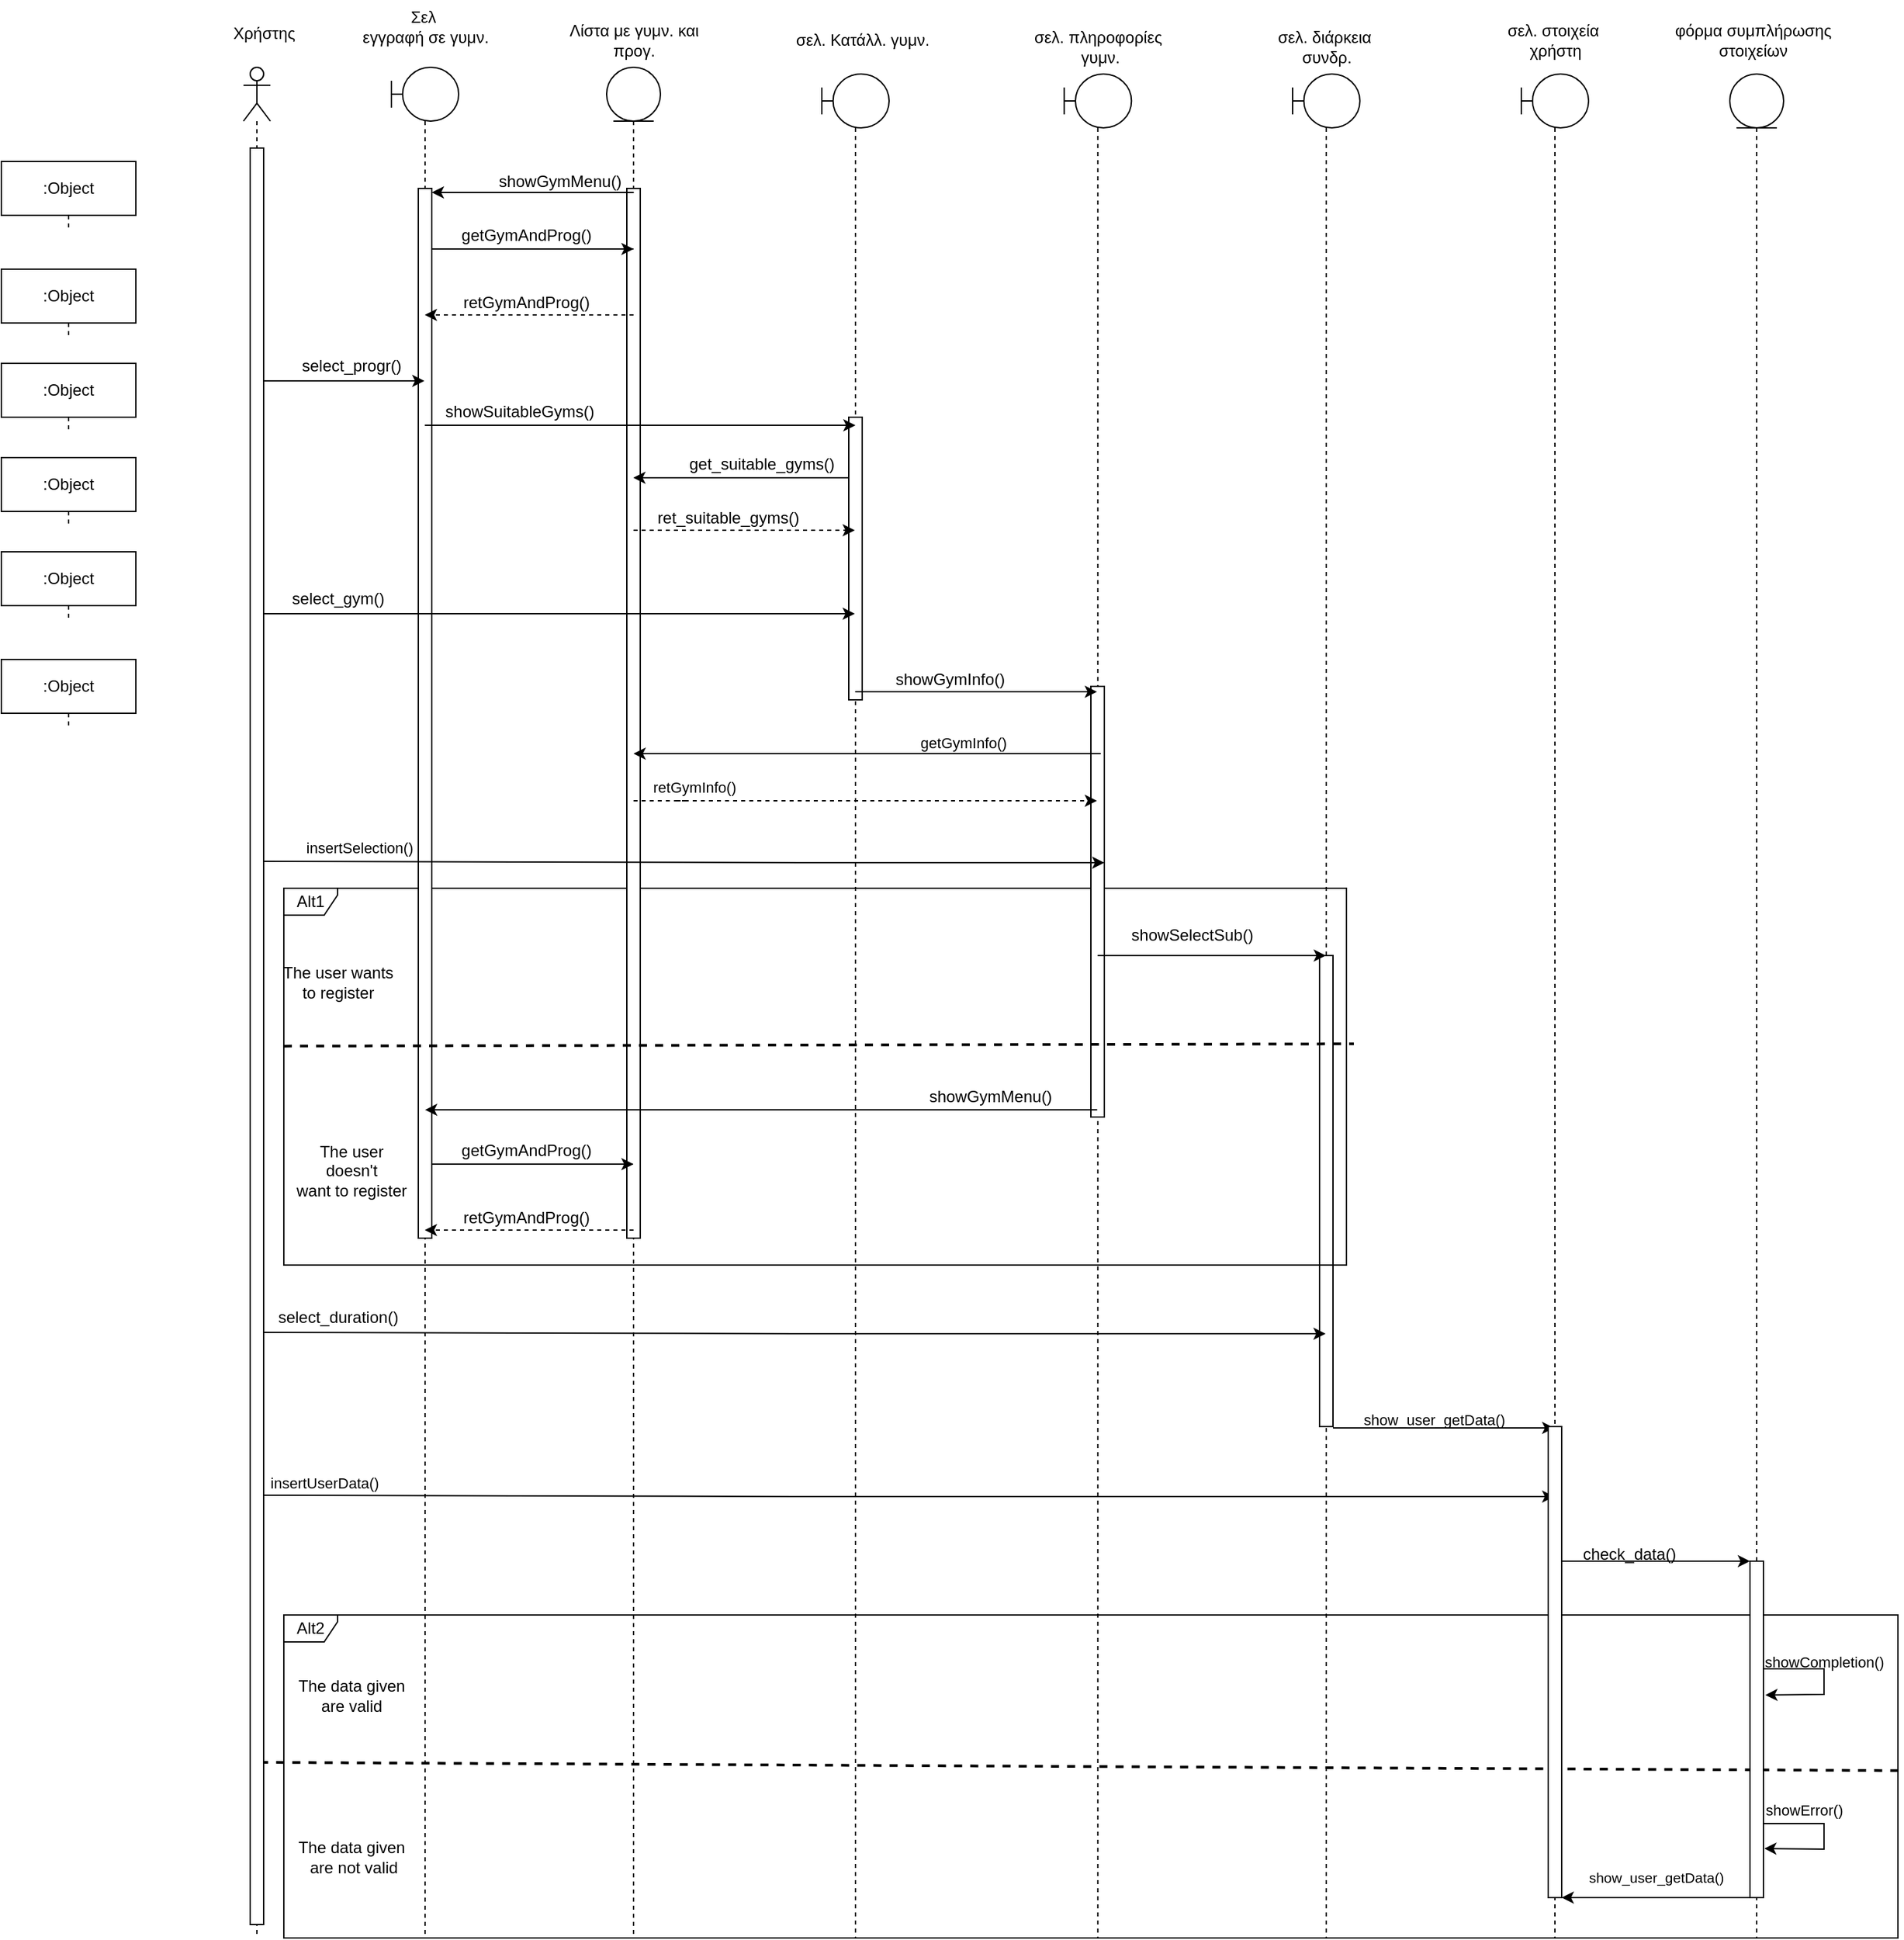<mxfile version="20.8.16" type="device"><diagram name="Σελίδα-1" id="bnlR6SahmsRWUH3v-4KW"><mxGraphModel dx="2837" dy="974" grid="1" gridSize="10" guides="1" tooltips="1" connect="1" arrows="1" fold="1" page="1" pageScale="1" pageWidth="1169" pageHeight="1654" math="0" shadow="0"><root><mxCell id="0"/><mxCell id="1" parent="0"/><mxCell id="4nMGlKhWPUo4mE3yYb9U-2" value="" style="shape=umlLifeline;perimeter=lifelinePerimeter;whiteSpace=wrap;html=1;container=1;dropTarget=0;collapsible=0;recursiveResize=0;outlineConnect=0;portConstraint=eastwest;newEdgeStyle={&quot;edgeStyle&quot;:&quot;elbowEdgeStyle&quot;,&quot;elbow&quot;:&quot;vertical&quot;,&quot;curved&quot;:0,&quot;rounded&quot;:0};participant=umlBoundary;" parent="1" vertex="1"><mxGeometry x="790" y="265" width="50" height="1385" as="geometry"/></mxCell><mxCell id="_HtZvy6H4poGQE2jAPsX-6" value="" style="html=1;points=[];perimeter=orthogonalPerimeter;" vertex="1" parent="1"><mxGeometry x="810" y="920" width="10" height="350" as="geometry"/></mxCell><mxCell id="nyDjOfrzS_PwR3EFZTjZ-3" value="" style="shape=umlLifeline;perimeter=lifelinePerimeter;whiteSpace=wrap;html=1;container=1;dropTarget=0;collapsible=0;recursiveResize=0;outlineConnect=0;portConstraint=eastwest;newEdgeStyle={&quot;edgeStyle&quot;:&quot;elbowEdgeStyle&quot;,&quot;elbow&quot;:&quot;vertical&quot;,&quot;curved&quot;:0,&quot;rounded&quot;:0};participant=umlBoundary;" parent="1" vertex="1"><mxGeometry x="620.19" y="265" width="50" height="1385" as="geometry"/></mxCell><mxCell id="4nMGlKhWPUo4mE3yYb9U-44" value="Alt1" style="shape=umlFrame;whiteSpace=wrap;html=1;pointerEvents=0;width=40;height=20;" parent="1" vertex="1"><mxGeometry x="40" y="870" width="790" height="280" as="geometry"/></mxCell><mxCell id="_HtZvy6H4poGQE2jAPsX-5" value="" style="html=1;points=[];perimeter=orthogonalPerimeter;" vertex="1" parent="1"><mxGeometry x="640" y="720" width="10" height="320" as="geometry"/></mxCell><mxCell id="nyDjOfrzS_PwR3EFZTjZ-5" value="" style="shape=umlLifeline;perimeter=lifelinePerimeter;whiteSpace=wrap;html=1;container=1;dropTarget=0;collapsible=0;recursiveResize=0;outlineConnect=0;portConstraint=eastwest;newEdgeStyle={&quot;edgeStyle&quot;:&quot;elbowEdgeStyle&quot;,&quot;elbow&quot;:&quot;vertical&quot;,&quot;curved&quot;:0,&quot;rounded&quot;:0};participant=umlBoundary;" parent="1" vertex="1"><mxGeometry x="120" y="260" width="50" height="1390" as="geometry"/></mxCell><mxCell id="_HtZvy6H4poGQE2jAPsX-2" value="" style="html=1;points=[];perimeter=orthogonalPerimeter;" vertex="1" parent="1"><mxGeometry x="140" y="350" width="10" height="780" as="geometry"/></mxCell><mxCell id="nyDjOfrzS_PwR3EFZTjZ-4" value="" style="shape=umlLifeline;perimeter=lifelinePerimeter;whiteSpace=wrap;html=1;container=1;dropTarget=0;collapsible=0;recursiveResize=0;outlineConnect=0;portConstraint=eastwest;newEdgeStyle={&quot;edgeStyle&quot;:&quot;elbowEdgeStyle&quot;,&quot;elbow&quot;:&quot;vertical&quot;,&quot;curved&quot;:0,&quot;rounded&quot;:0};participant=umlBoundary;" parent="1" vertex="1"><mxGeometry x="440" y="265" width="50" height="1385" as="geometry"/></mxCell><mxCell id="_HtZvy6H4poGQE2jAPsX-4" value="" style="html=1;points=[];perimeter=orthogonalPerimeter;" vertex="1" parent="1"><mxGeometry x="460" y="520" width="10" height="210" as="geometry"/></mxCell><mxCell id="nyDjOfrzS_PwR3EFZTjZ-8" value="" style="shape=umlLifeline;perimeter=lifelinePerimeter;whiteSpace=wrap;html=1;container=1;dropTarget=0;collapsible=0;recursiveResize=0;outlineConnect=0;portConstraint=eastwest;newEdgeStyle={&quot;edgeStyle&quot;:&quot;elbowEdgeStyle&quot;,&quot;elbow&quot;:&quot;vertical&quot;,&quot;curved&quot;:0,&quot;rounded&quot;:0};participant=umlEntity;" parent="1" vertex="1"><mxGeometry x="280" y="260" width="40" height="1390" as="geometry"/></mxCell><mxCell id="_HtZvy6H4poGQE2jAPsX-3" value="" style="html=1;points=[];perimeter=orthogonalPerimeter;" vertex="1" parent="1"><mxGeometry x="295" y="350" width="10" height="780" as="geometry"/></mxCell><mxCell id="nyDjOfrzS_PwR3EFZTjZ-1" value="" style="shape=umlLifeline;perimeter=lifelinePerimeter;whiteSpace=wrap;html=1;container=1;dropTarget=0;collapsible=0;recursiveResize=0;outlineConnect=0;portConstraint=eastwest;newEdgeStyle={&quot;edgeStyle&quot;:&quot;elbowEdgeStyle&quot;,&quot;elbow&quot;:&quot;vertical&quot;,&quot;curved&quot;:0,&quot;rounded&quot;:0};participant=umlActor;" parent="1" vertex="1"><mxGeometry x="10" y="260" width="20" height="1390" as="geometry"/></mxCell><mxCell id="nyDjOfrzS_PwR3EFZTjZ-2" value="" style="shape=umlLifeline;perimeter=lifelinePerimeter;whiteSpace=wrap;html=1;container=1;dropTarget=0;collapsible=0;recursiveResize=0;outlineConnect=0;portConstraint=eastwest;newEdgeStyle={&quot;edgeStyle&quot;:&quot;elbowEdgeStyle&quot;,&quot;elbow&quot;:&quot;vertical&quot;,&quot;curved&quot;:0,&quot;rounded&quot;:0};participant=umlBoundary;" parent="1" vertex="1"><mxGeometry x="960" y="265" width="50" height="1385" as="geometry"/></mxCell><mxCell id="nyDjOfrzS_PwR3EFZTjZ-10" value="Σελ&amp;nbsp;&lt;br&gt;εγγραφή σε γυμν." style="text;html=1;align=center;verticalAlign=middle;resizable=0;points=[];autosize=1;strokeColor=none;fillColor=none;" parent="1" vertex="1"><mxGeometry x="85" y="210" width="120" height="40" as="geometry"/></mxCell><mxCell id="nyDjOfrzS_PwR3EFZTjZ-11" value="Λίστα με γυμν. και &lt;br&gt;προγ." style="text;html=1;align=center;verticalAlign=middle;resizable=0;points=[];autosize=1;strokeColor=none;fillColor=none;" parent="1" vertex="1"><mxGeometry x="240" y="220" width="120" height="40" as="geometry"/></mxCell><mxCell id="nyDjOfrzS_PwR3EFZTjZ-12" value="σελ. Κατάλλ. γυμν." style="text;html=1;align=center;verticalAlign=middle;resizable=0;points=[];autosize=1;strokeColor=none;fillColor=none;" parent="1" vertex="1"><mxGeometry x="410" y="225" width="120" height="30" as="geometry"/></mxCell><mxCell id="nyDjOfrzS_PwR3EFZTjZ-13" value="σελ. πληροφορίες&lt;br&gt;&amp;nbsp;γυμν." style="text;html=1;align=center;verticalAlign=middle;resizable=0;points=[];autosize=1;strokeColor=none;fillColor=none;" parent="1" vertex="1"><mxGeometry x="585" y="225" width="120" height="40" as="geometry"/></mxCell><mxCell id="nyDjOfrzS_PwR3EFZTjZ-15" value="σελ. διάρκεια&amp;nbsp;&lt;br&gt;συνδρ." style="text;html=1;align=center;verticalAlign=middle;resizable=0;points=[];autosize=1;strokeColor=none;fillColor=none;" parent="1" vertex="1"><mxGeometry x="765" y="225" width="100" height="40" as="geometry"/></mxCell><mxCell id="44u1UOUTEwnYV24cD757-49" value=":Object" style="shape=umlLifeline;perimeter=lifelinePerimeter;whiteSpace=wrap;html=1;container=1;collapsible=0;recursiveResize=0;outlineConnect=0;" parent="1" vertex="1"><mxGeometry x="-170" y="550" width="100" height="50" as="geometry"/></mxCell><mxCell id="44u1UOUTEwnYV24cD757-50" value=":Object" style="shape=umlLifeline;perimeter=lifelinePerimeter;whiteSpace=wrap;html=1;container=1;collapsible=0;recursiveResize=0;outlineConnect=0;" parent="1" vertex="1"><mxGeometry x="-170" y="620" width="100" height="50" as="geometry"/></mxCell><mxCell id="44u1UOUTEwnYV24cD757-51" value=":Object" style="shape=umlLifeline;perimeter=lifelinePerimeter;whiteSpace=wrap;html=1;container=1;collapsible=0;recursiveResize=0;outlineConnect=0;" parent="1" vertex="1"><mxGeometry x="-170" y="700" width="100" height="50" as="geometry"/></mxCell><mxCell id="44u1UOUTEwnYV24cD757-54" value=":Object" style="shape=umlLifeline;perimeter=lifelinePerimeter;whiteSpace=wrap;html=1;container=1;collapsible=0;recursiveResize=0;outlineConnect=0;" parent="1" vertex="1"><mxGeometry x="-170" y="330" width="100" height="50" as="geometry"/></mxCell><mxCell id="44u1UOUTEwnYV24cD757-55" value=":Object" style="shape=umlLifeline;perimeter=lifelinePerimeter;whiteSpace=wrap;html=1;container=1;collapsible=0;recursiveResize=0;outlineConnect=0;" parent="1" vertex="1"><mxGeometry x="-170" y="410" width="100" height="50" as="geometry"/></mxCell><mxCell id="44u1UOUTEwnYV24cD757-56" value=":Object" style="shape=umlLifeline;perimeter=lifelinePerimeter;whiteSpace=wrap;html=1;container=1;collapsible=0;recursiveResize=0;outlineConnect=0;" parent="1" vertex="1"><mxGeometry x="-170" y="480" width="100" height="50" as="geometry"/></mxCell><mxCell id="4nMGlKhWPUo4mE3yYb9U-3" value="σελ. στοιχεία&amp;nbsp;&lt;br&gt;χρήστη" style="text;html=1;align=center;verticalAlign=middle;resizable=0;points=[];autosize=1;strokeColor=none;fillColor=none;" parent="1" vertex="1"><mxGeometry x="940" y="220" width="90" height="40" as="geometry"/></mxCell><mxCell id="4nMGlKhWPUo4mE3yYb9U-8" value="Χρήστης" style="text;html=1;align=center;verticalAlign=middle;resizable=0;points=[];autosize=1;strokeColor=none;fillColor=none;" parent="1" vertex="1"><mxGeometry x="-10" y="220" width="70" height="30" as="geometry"/></mxCell><mxCell id="4nMGlKhWPUo4mE3yYb9U-10" value="" style="endArrow=classic;html=1;rounded=0;" parent="1" source="nyDjOfrzS_PwR3EFZTjZ-3" target="nyDjOfrzS_PwR3EFZTjZ-5" edge="1"><mxGeometry width="50" height="50" relative="1" as="geometry"><mxPoint x="635.19" y="1034.66" as="sourcePoint"/><mxPoint x="485.0" y="1034.66" as="targetPoint"/><Array as="points"><mxPoint x="546.19" y="1034.66"/><mxPoint x="566.19" y="1034.66"/></Array></mxGeometry></mxCell><mxCell id="4nMGlKhWPUo4mE3yYb9U-17" value="getGymAndProg()" style="text;html=1;align=center;verticalAlign=middle;resizable=0;points=[];autosize=1;strokeColor=none;fillColor=none;" parent="1" vertex="1"><mxGeometry x="160" y="1050" width="120" height="30" as="geometry"/></mxCell><mxCell id="4nMGlKhWPUo4mE3yYb9U-19" value="" style="endArrow=classic;html=1;rounded=0;dashed=1;" parent="1" edge="1"><mxGeometry x="-0.179" y="-11" width="50" height="50" relative="1" as="geometry"><mxPoint x="300" y="604" as="sourcePoint"/><mxPoint x="464.5" y="604" as="targetPoint"/><Array as="points"><mxPoint x="341" y="604"/></Array><mxPoint x="11" y="-11" as="offset"/></mxGeometry></mxCell><mxCell id="4nMGlKhWPUo4mE3yYb9U-21" value="retGymAndProg()" style="text;html=1;align=center;verticalAlign=middle;resizable=0;points=[];autosize=1;strokeColor=none;fillColor=none;" parent="1" vertex="1"><mxGeometry x="160" y="1100" width="120" height="30" as="geometry"/></mxCell><mxCell id="4nMGlKhWPUo4mE3yYb9U-22" value="showGymMenu()" style="text;html=1;align=center;verticalAlign=middle;resizable=0;points=[];autosize=1;strokeColor=none;fillColor=none;" parent="1" vertex="1"><mxGeometry x="510.19" y="1010" width="110" height="30" as="geometry"/></mxCell><mxCell id="4nMGlKhWPUo4mE3yYb9U-23" value="" style="endArrow=classic;html=1;rounded=0;" parent="1" edge="1"><mxGeometry width="50" height="50" relative="1" as="geometry"><mxPoint x="19.81" y="493" as="sourcePoint"/><mxPoint x="144.5" y="493" as="targetPoint"/><Array as="points"><mxPoint x="100" y="493"/></Array></mxGeometry></mxCell><mxCell id="4nMGlKhWPUo4mE3yYb9U-28" value="get_suitable_gyms()" style="text;html=1;align=center;verticalAlign=middle;resizable=0;points=[];autosize=1;strokeColor=none;fillColor=none;" parent="1" vertex="1"><mxGeometry x="330" y="540" width="130" height="30" as="geometry"/></mxCell><mxCell id="4nMGlKhWPUo4mE3yYb9U-30" value="" style="endArrow=classic;html=1;rounded=0;dashed=1;" parent="1" edge="1"><mxGeometry x="-0.179" y="-11" width="50" height="50" relative="1" as="geometry"><mxPoint x="300.0" y="1124" as="sourcePoint"/><mxPoint x="144.81" y="1124" as="targetPoint"/><Array as="points"><mxPoint x="240.0" y="1124"/></Array><mxPoint x="11" y="-11" as="offset"/></mxGeometry></mxCell><mxCell id="4nMGlKhWPUo4mE3yYb9U-31" value="ret_suitable_gyms()" style="text;html=1;align=center;verticalAlign=middle;resizable=0;points=[];autosize=1;strokeColor=none;fillColor=none;" parent="1" vertex="1"><mxGeometry x="305" y="580" width="130" height="30" as="geometry"/></mxCell><mxCell id="4nMGlKhWPUo4mE3yYb9U-32" value="" style="endArrow=classic;html=1;rounded=0;" parent="1" edge="1"><mxGeometry width="50" height="50" relative="1" as="geometry"><mxPoint x="144.81" y="526" as="sourcePoint"/><mxPoint x="465" y="526" as="targetPoint"/><Array as="points"><mxPoint x="370" y="526"/></Array></mxGeometry></mxCell><mxCell id="4nMGlKhWPUo4mE3yYb9U-33" value="showSuitableGyms()" style="text;html=1;align=center;verticalAlign=middle;resizable=0;points=[];autosize=1;strokeColor=none;fillColor=none;" parent="1" vertex="1"><mxGeometry x="150" y="501" width="130" height="30" as="geometry"/></mxCell><mxCell id="4nMGlKhWPUo4mE3yYb9U-34" value="" style="endArrow=classic;html=1;rounded=0;" parent="1" edge="1"><mxGeometry width="50" height="50" relative="1" as="geometry"><mxPoint x="15" y="666" as="sourcePoint"/><mxPoint x="464.5" y="666" as="targetPoint"/><Array as="points"><mxPoint x="90" y="666"/></Array></mxGeometry></mxCell><mxCell id="4nMGlKhWPUo4mE3yYb9U-35" value="select_gym()" style="text;html=1;align=center;verticalAlign=middle;resizable=0;points=[];autosize=1;strokeColor=none;fillColor=none;" parent="1" vertex="1"><mxGeometry x="35" y="640" width="90" height="30" as="geometry"/></mxCell><mxCell id="4nMGlKhWPUo4mE3yYb9U-36" value="" style="endArrow=classic;html=1;rounded=0;" parent="1" target="nyDjOfrzS_PwR3EFZTjZ-8" edge="1"><mxGeometry width="50" height="50" relative="1" as="geometry"><mxPoint x="647.34" y="770" as="sourcePoint"/><mxPoint x="482.65" y="770" as="targetPoint"/><Array as="points"><mxPoint x="572.84" y="770"/></Array></mxGeometry></mxCell><mxCell id="4nMGlKhWPUo4mE3yYb9U-39" value="retGymInfo()" style="text;html=1;align=center;verticalAlign=middle;resizable=0;points=[];autosize=1;strokeColor=none;fillColor=none;fontSize=11;" parent="1" vertex="1"><mxGeometry x="300" y="780" width="90" height="30" as="geometry"/></mxCell><mxCell id="4nMGlKhWPUo4mE3yYb9U-40" value="" style="endArrow=classic;html=1;rounded=0;dashed=1;" parent="1" edge="1"><mxGeometry x="-0.179" y="-11" width="50" height="50" relative="1" as="geometry"><mxPoint x="300" y="805" as="sourcePoint"/><mxPoint x="644.5" y="805" as="targetPoint"/><Array as="points"><mxPoint x="341" y="805"/><mxPoint x="330" y="805"/></Array><mxPoint x="11" y="-11" as="offset"/></mxGeometry></mxCell><mxCell id="4nMGlKhWPUo4mE3yYb9U-41" value="" style="endArrow=classic;html=1;rounded=0;" parent="1" edge="1"><mxGeometry width="50" height="50" relative="1" as="geometry"><mxPoint x="464.81" y="724" as="sourcePoint"/><mxPoint x="644.5" y="724" as="targetPoint"/><Array as="points"><mxPoint x="480" y="724"/></Array></mxGeometry></mxCell><mxCell id="4nMGlKhWPUo4mE3yYb9U-43" value="insertSelection()" style="endArrow=classic;html=1;rounded=0;" parent="1" edge="1"><mxGeometry x="-0.776" y="10" width="50" height="50" relative="1" as="geometry"><mxPoint x="25.5" y="850" as="sourcePoint"/><mxPoint x="650" y="851" as="targetPoint"/><Array as="points"><mxPoint x="425.5" y="851"/></Array><mxPoint as="offset"/></mxGeometry></mxCell><mxCell id="4nMGlKhWPUo4mE3yYb9U-45" value="" style="endArrow=none;dashed=1;html=1;rounded=0;strokeWidth=2;entryX=1.007;entryY=0.413;entryDx=0;entryDy=0;entryPerimeter=0;exitX=0;exitY=0.419;exitDx=0;exitDy=0;exitPerimeter=0;" parent="1" source="4nMGlKhWPUo4mE3yYb9U-44" target="4nMGlKhWPUo4mE3yYb9U-44" edge="1"><mxGeometry width="50" height="50" relative="1" as="geometry"><mxPoint x="40" y="1126" as="sourcePoint"/><mxPoint x="880" y="1140" as="targetPoint"/></mxGeometry></mxCell><mxCell id="4nMGlKhWPUo4mE3yYb9U-46" value="The user wants &lt;br&gt;to register" style="text;html=1;align=center;verticalAlign=middle;resizable=0;points=[];autosize=1;strokeColor=none;fillColor=none;" parent="1" vertex="1"><mxGeometry x="25" y="920" width="110" height="40" as="geometry"/></mxCell><mxCell id="4nMGlKhWPUo4mE3yYb9U-47" value="The user &lt;br&gt;doesn't &lt;br&gt;want to register" style="text;html=1;align=center;verticalAlign=middle;resizable=0;points=[];autosize=1;strokeColor=none;fillColor=none;" parent="1" vertex="1"><mxGeometry x="35" y="1050" width="110" height="60" as="geometry"/></mxCell><mxCell id="4nMGlKhWPUo4mE3yYb9U-48" value="" style="endArrow=classic;html=1;rounded=0;" parent="1" edge="1"><mxGeometry width="50" height="50" relative="1" as="geometry"><mxPoint x="645.0" y="920" as="sourcePoint"/><mxPoint x="814.69" y="920.0" as="targetPoint"/><Array as="points"><mxPoint x="712.94" y="920"/></Array></mxGeometry></mxCell><mxCell id="4nMGlKhWPUo4mE3yYb9U-49" value="showSelectSub()" style="text;html=1;align=center;verticalAlign=middle;resizable=0;points=[];autosize=1;strokeColor=none;fillColor=none;" parent="1" vertex="1"><mxGeometry x="660" y="890" width="110" height="30" as="geometry"/></mxCell><mxCell id="4nMGlKhWPUo4mE3yYb9U-24" value="select_progr()" style="text;html=1;align=center;verticalAlign=middle;resizable=0;points=[];autosize=1;strokeColor=none;fillColor=none;" parent="1" vertex="1"><mxGeometry x="40" y="467" width="100" height="30" as="geometry"/></mxCell><mxCell id="4nMGlKhWPUo4mE3yYb9U-42" value="showGymInfo()" style="text;html=1;align=center;verticalAlign=middle;resizable=0;points=[];autosize=1;strokeColor=none;fillColor=none;" parent="1" vertex="1"><mxGeometry x="485" y="700" width="100" height="30" as="geometry"/></mxCell><mxCell id="4nMGlKhWPUo4mE3yYb9U-59" value="" style="endArrow=classic;html=1;rounded=0;" parent="1" source="nyDjOfrzS_PwR3EFZTjZ-8" edge="1"><mxGeometry width="50" height="50" relative="1" as="geometry"><mxPoint x="635.19" y="1074.66" as="sourcePoint"/><mxPoint x="300" y="1075" as="targetPoint"/><Array as="points"><mxPoint x="150" y="1075"/></Array></mxGeometry></mxCell><mxCell id="4nMGlKhWPUo4mE3yYb9U-60" value="" style="endArrow=classic;html=1;rounded=0;" parent="1" edge="1"><mxGeometry width="50" height="50" relative="1" as="geometry"><mxPoint x="460" y="565" as="sourcePoint"/><mxPoint x="299.81" y="565" as="targetPoint"/><Array as="points"><mxPoint x="381" y="565"/><mxPoint x="401" y="565"/></Array></mxGeometry></mxCell><mxCell id="4nMGlKhWPUo4mE3yYb9U-62" value="getGymInfo()" style="text;html=1;align=center;verticalAlign=middle;resizable=0;points=[];autosize=1;strokeColor=none;fillColor=none;fontSize=11;" parent="1" vertex="1"><mxGeometry x="500" y="747" width="90" height="30" as="geometry"/></mxCell><mxCell id="4nMGlKhWPUo4mE3yYb9U-63" value="" style="endArrow=classic;html=1;rounded=0;" parent="1" edge="1"><mxGeometry width="50" height="50" relative="1" as="geometry"><mxPoint x="300.19" y="353" as="sourcePoint"/><mxPoint x="150" y="353" as="targetPoint"/><Array as="points"><mxPoint x="221.19" y="353"/><mxPoint x="241.19" y="353"/></Array></mxGeometry></mxCell><mxCell id="4nMGlKhWPUo4mE3yYb9U-64" value="showGymMenu()" style="text;html=1;align=center;verticalAlign=middle;resizable=0;points=[];autosize=1;strokeColor=none;fillColor=none;" parent="1" vertex="1"><mxGeometry x="190.0" y="330" width="110" height="30" as="geometry"/></mxCell><mxCell id="4nMGlKhWPUo4mE3yYb9U-66" value="getGymAndProg()" style="text;html=1;align=center;verticalAlign=middle;resizable=0;points=[];autosize=1;strokeColor=none;fillColor=none;" parent="1" vertex="1"><mxGeometry x="160" y="370" width="120" height="30" as="geometry"/></mxCell><mxCell id="4nMGlKhWPUo4mE3yYb9U-67" value="retGymAndProg()" style="text;html=1;align=center;verticalAlign=middle;resizable=0;points=[];autosize=1;strokeColor=none;fillColor=none;" parent="1" vertex="1"><mxGeometry x="160" y="420" width="120" height="30" as="geometry"/></mxCell><mxCell id="4nMGlKhWPUo4mE3yYb9U-68" value="" style="endArrow=classic;html=1;rounded=0;dashed=1;" parent="1" edge="1"><mxGeometry x="-0.179" y="-11" width="50" height="50" relative="1" as="geometry"><mxPoint x="300.0" y="444" as="sourcePoint"/><mxPoint x="144.81" y="444" as="targetPoint"/><Array as="points"><mxPoint x="240.0" y="444"/></Array><mxPoint x="11" y="-11" as="offset"/></mxGeometry></mxCell><mxCell id="4nMGlKhWPUo4mE3yYb9U-69" value="" style="endArrow=classic;html=1;rounded=0;" parent="1" edge="1"><mxGeometry width="50" height="50" relative="1" as="geometry"><mxPoint x="300" y="395" as="sourcePoint"/><mxPoint x="300" y="395" as="targetPoint"/><Array as="points"><mxPoint x="150" y="395"/></Array></mxGeometry></mxCell><mxCell id="4nMGlKhWPUo4mE3yYb9U-70" value="select_duration()" style="text;html=1;align=center;verticalAlign=middle;resizable=0;points=[];autosize=1;strokeColor=none;fillColor=none;" parent="1" vertex="1"><mxGeometry x="25" y="1174" width="110" height="30" as="geometry"/></mxCell><mxCell id="4nMGlKhWPUo4mE3yYb9U-71" value="" style="endArrow=classic;html=1;rounded=0;" parent="1" target="4nMGlKhWPUo4mE3yYb9U-2" edge="1"><mxGeometry x="-0.471" y="11" width="50" height="50" relative="1" as="geometry"><mxPoint x="20" y="1200" as="sourcePoint"/><mxPoint x="644.5" y="1201" as="targetPoint"/><Array as="points"><mxPoint x="420" y="1201"/></Array><mxPoint as="offset"/></mxGeometry></mxCell><mxCell id="4nMGlKhWPUo4mE3yYb9U-72" value="" style="endArrow=classic;html=1;rounded=0;" parent="1" edge="1"><mxGeometry x="-0.471" y="11" width="50" height="50" relative="1" as="geometry"><mxPoint x="820" y="1271" as="sourcePoint"/><mxPoint x="984.5" y="1271" as="targetPoint"/><Array as="points"><mxPoint x="820" y="1271"/></Array><mxPoint as="offset"/></mxGeometry></mxCell><mxCell id="4nMGlKhWPUo4mE3yYb9U-73" value="show_user_getData()" style="text;html=1;align=center;verticalAlign=middle;resizable=0;points=[];autosize=1;strokeColor=none;fillColor=none;fontSize=10.5;" parent="1" vertex="1"><mxGeometry x="995" y="1590" width="130" height="30" as="geometry"/></mxCell><mxCell id="4nMGlKhWPUo4mE3yYb9U-75" value="insertUserData()" style="endArrow=classic;html=1;rounded=0;" parent="1" edge="1"><mxGeometry x="-0.896" y="9" width="50" height="50" relative="1" as="geometry"><mxPoint x="20" y="1321" as="sourcePoint"/><mxPoint x="984.5" y="1322" as="targetPoint"/><Array as="points"><mxPoint x="420" y="1322"/></Array><mxPoint as="offset"/></mxGeometry></mxCell><mxCell id="4nMGlKhWPUo4mE3yYb9U-77" value="check_data()" style="text;html=1;align=center;verticalAlign=middle;resizable=0;points=[];autosize=1;strokeColor=none;fillColor=none;" parent="1" vertex="1"><mxGeometry x="995" y="1350" width="90" height="30" as="geometry"/></mxCell><mxCell id="4nMGlKhWPUo4mE3yYb9U-78" value="Alt2" style="shape=umlFrame;whiteSpace=wrap;html=1;pointerEvents=0;width=40;height=20;" parent="1" vertex="1"><mxGeometry x="40" y="1410" width="1200" height="240" as="geometry"/></mxCell><mxCell id="4nMGlKhWPUo4mE3yYb9U-79" value="" style="endArrow=none;dashed=1;html=1;rounded=0;strokeWidth=2;entryX=1.001;entryY=0.488;entryDx=0;entryDy=0;entryPerimeter=0;exitX=0;exitY=0.419;exitDx=0;exitDy=0;exitPerimeter=0;" parent="1" edge="1"><mxGeometry width="50" height="50" relative="1" as="geometry"><mxPoint x="22.31" y="1519.5" as="sourcePoint"/><mxPoint x="1241.22" y="1525.64" as="targetPoint"/><Array as="points"/></mxGeometry></mxCell><mxCell id="4nMGlKhWPUo4mE3yYb9U-80" value="The data given&lt;br&gt;are valid" style="text;html=1;align=center;verticalAlign=middle;resizable=0;points=[];autosize=1;strokeColor=none;fillColor=none;" parent="1" vertex="1"><mxGeometry x="40" y="1450" width="100" height="40" as="geometry"/></mxCell><mxCell id="4nMGlKhWPUo4mE3yYb9U-81" value="The data given&lt;br&gt;&amp;nbsp;are not&amp;nbsp;valid" style="text;html=1;align=center;verticalAlign=middle;resizable=0;points=[];autosize=1;strokeColor=none;fillColor=none;" parent="1" vertex="1"><mxGeometry x="40" y="1570" width="100" height="40" as="geometry"/></mxCell><mxCell id="4nMGlKhWPUo4mE3yYb9U-82" value="" style="endArrow=classic;html=1;rounded=0;entryX=1.061;entryY=0.854;entryDx=0;entryDy=0;entryPerimeter=0;" parent="1" edge="1" target="_HtZvy6H4poGQE2jAPsX-8"><mxGeometry x="1" y="392" width="50" height="50" relative="1" as="geometry"><mxPoint x="1139.999" y="1565" as="sourcePoint"/><mxPoint x="1151.07" y="1585" as="targetPoint"/><Array as="points"><mxPoint x="1185.07" y="1565"/><mxPoint x="1185.07" y="1584"/></Array><mxPoint x="-367" y="-228" as="offset"/></mxGeometry></mxCell><mxCell id="4nMGlKhWPUo4mE3yYb9U-83" value="showCompletion()" style="text;html=1;align=center;verticalAlign=middle;resizable=0;points=[];autosize=1;strokeColor=none;fillColor=none;fontSize=11;" parent="1" vertex="1"><mxGeometry x="1130" y="1430" width="110" height="30" as="geometry"/></mxCell><mxCell id="4nMGlKhWPUo4mE3yYb9U-84" value="showError()" style="text;html=1;align=center;verticalAlign=middle;resizable=0;points=[];autosize=1;strokeColor=none;fillColor=none;fontSize=11;" parent="1" vertex="1"><mxGeometry x="1130" y="1540" width="80" height="30" as="geometry"/></mxCell><mxCell id="4nMGlKhWPUo4mE3yYb9U-89" value="show_user_getData()" style="text;html=1;align=center;verticalAlign=middle;resizable=0;points=[];autosize=1;strokeColor=none;fillColor=none;fontSize=11;" parent="1" vertex="1"><mxGeometry x="830" y="1250" width="130" height="30" as="geometry"/></mxCell><mxCell id="MFRJw0hke19sb6FxKmCz-1" value="" style="shape=umlLifeline;perimeter=lifelinePerimeter;whiteSpace=wrap;html=1;container=1;dropTarget=0;collapsible=0;recursiveResize=0;outlineConnect=0;portConstraint=eastwest;newEdgeStyle={&quot;edgeStyle&quot;:&quot;elbowEdgeStyle&quot;,&quot;elbow&quot;:&quot;vertical&quot;,&quot;curved&quot;:0,&quot;rounded&quot;:0};participant=umlEntity;" parent="1" vertex="1"><mxGeometry x="1115" y="265" width="40" height="1385" as="geometry"/></mxCell><mxCell id="MFRJw0hke19sb6FxKmCz-2" value="φόρμα συμπλήρωσης&lt;br&gt;στοιχείων" style="text;html=1;align=center;verticalAlign=middle;resizable=0;points=[];autosize=1;strokeColor=none;fillColor=none;" parent="1" vertex="1"><mxGeometry x="1062.31" y="220" width="140" height="40" as="geometry"/></mxCell><mxCell id="MFRJw0hke19sb6FxKmCz-3" value="" style="endArrow=classic;html=1;rounded=0;" parent="1" edge="1"><mxGeometry x="-0.471" y="11" width="50" height="50" relative="1" as="geometry"><mxPoint x="982.31" y="1370" as="sourcePoint"/><mxPoint x="1130" y="1370" as="targetPoint"/><Array as="points"><mxPoint x="982.31" y="1370"/></Array><mxPoint as="offset"/></mxGeometry></mxCell><mxCell id="MFRJw0hke19sb6FxKmCz-4" value="" style="endArrow=classic;html=1;rounded=0;entryX=1.144;entryY=0.398;entryDx=0;entryDy=0;entryPerimeter=0;" parent="1" edge="1" target="_HtZvy6H4poGQE2jAPsX-8"><mxGeometry x="1" y="392" width="50" height="50" relative="1" as="geometry"><mxPoint x="1139.999" y="1450" as="sourcePoint"/><mxPoint x="1151.07" y="1470" as="targetPoint"/><Array as="points"><mxPoint x="1185.07" y="1450"/><mxPoint x="1185.07" y="1469"/></Array><mxPoint x="-367" y="-228" as="offset"/></mxGeometry></mxCell><mxCell id="MFRJw0hke19sb6FxKmCz-7" value="" style="endArrow=classic;html=1;rounded=0;" parent="1" edge="1"><mxGeometry width="50" height="50" relative="1" as="geometry"><mxPoint x="1130" y="1620" as="sourcePoint"/><mxPoint x="990" y="1620" as="targetPoint"/><Array as="points"><mxPoint x="1061.19" y="1620"/><mxPoint x="1081.19" y="1620"/></Array></mxGeometry></mxCell><mxCell id="_HtZvy6H4poGQE2jAPsX-1" value="" style="html=1;points=[];perimeter=orthogonalPerimeter;" vertex="1" parent="1"><mxGeometry x="15" y="320" width="10" height="1320" as="geometry"/></mxCell><mxCell id="_HtZvy6H4poGQE2jAPsX-7" value="" style="html=1;points=[];perimeter=orthogonalPerimeter;" vertex="1" parent="1"><mxGeometry x="980" y="1270" width="10" height="350" as="geometry"/></mxCell><mxCell id="_HtZvy6H4poGQE2jAPsX-8" value="" style="html=1;points=[];perimeter=orthogonalPerimeter;" vertex="1" parent="1"><mxGeometry x="1130" y="1370" width="10" height="250" as="geometry"/></mxCell></root></mxGraphModel></diagram></mxfile>